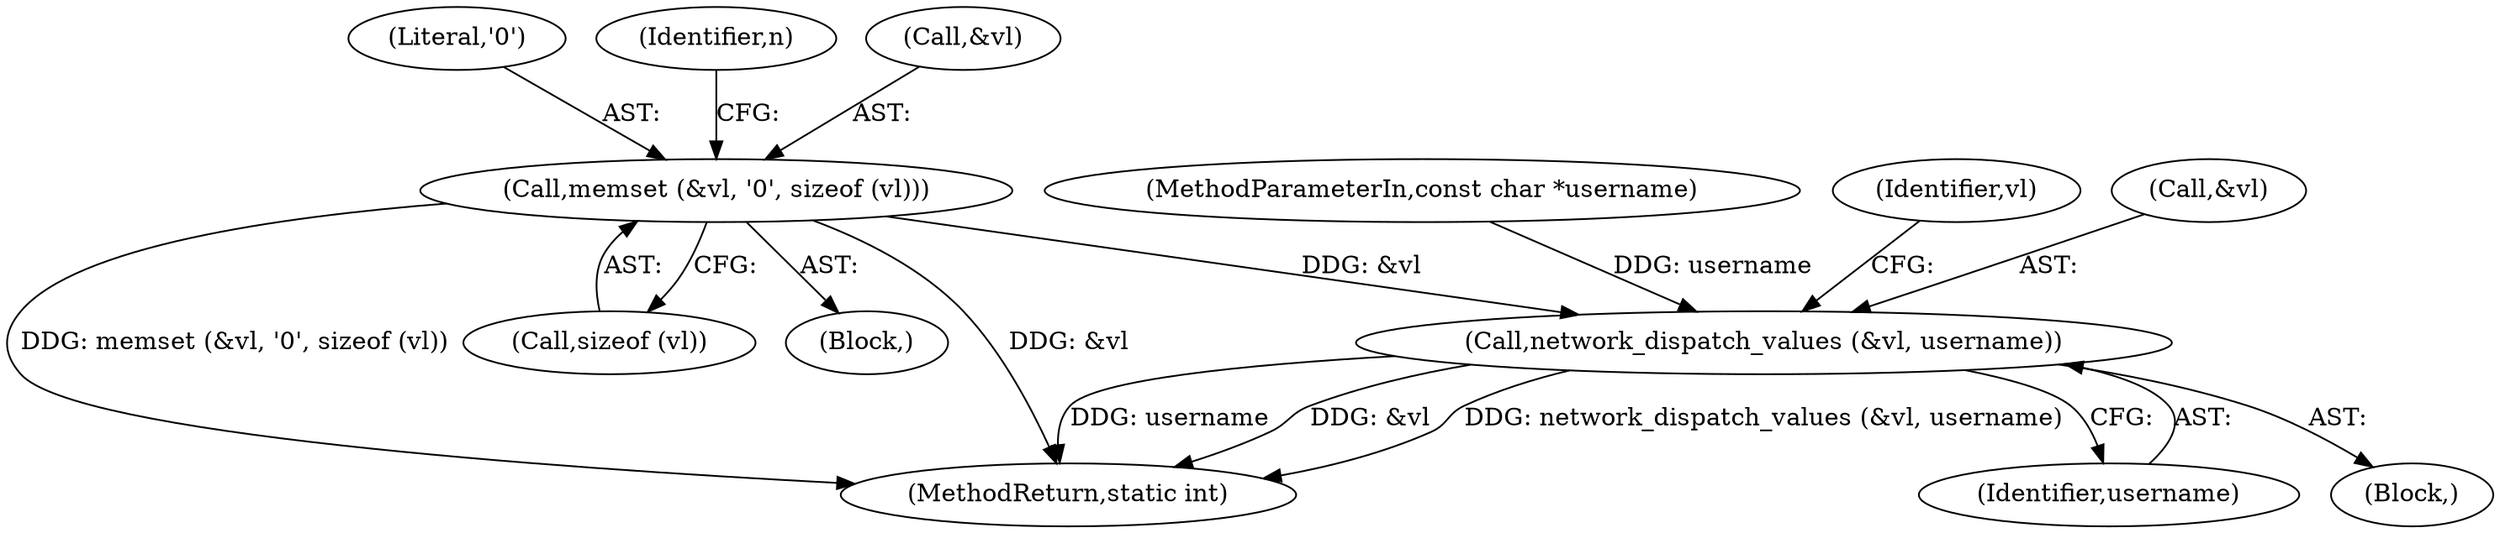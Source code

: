 digraph "0_collectd_b589096f907052b3a4da2b9ccc9b0e2e888dfc18@API" {
"1000134" [label="(Call,memset (&vl, '\0', sizeof (vl)))"];
"1000366" [label="(Call,network_dispatch_values (&vl, username))"];
"1000369" [label="(Identifier,username)"];
"1000367" [label="(Call,&vl)"];
"1000110" [label="(MethodParameterIn,const char *username)"];
"1000138" [label="(Call,sizeof (vl))"];
"1000817" [label="(MethodReturn,static int)"];
"1000372" [label="(Identifier,vl)"];
"1000366" [label="(Call,network_dispatch_values (&vl, username))"];
"1000134" [label="(Call,memset (&vl, '\0', sizeof (vl)))"];
"1000111" [label="(Block,)"];
"1000137" [label="(Literal,'\0')"];
"1000142" [label="(Identifier,n)"];
"1000135" [label="(Call,&vl)"];
"1000345" [label="(Block,)"];
"1000134" -> "1000111"  [label="AST: "];
"1000134" -> "1000138"  [label="CFG: "];
"1000135" -> "1000134"  [label="AST: "];
"1000137" -> "1000134"  [label="AST: "];
"1000138" -> "1000134"  [label="AST: "];
"1000142" -> "1000134"  [label="CFG: "];
"1000134" -> "1000817"  [label="DDG: memset (&vl, '\0', sizeof (vl))"];
"1000134" -> "1000817"  [label="DDG: &vl"];
"1000134" -> "1000366"  [label="DDG: &vl"];
"1000366" -> "1000345"  [label="AST: "];
"1000366" -> "1000369"  [label="CFG: "];
"1000367" -> "1000366"  [label="AST: "];
"1000369" -> "1000366"  [label="AST: "];
"1000372" -> "1000366"  [label="CFG: "];
"1000366" -> "1000817"  [label="DDG: username"];
"1000366" -> "1000817"  [label="DDG: &vl"];
"1000366" -> "1000817"  [label="DDG: network_dispatch_values (&vl, username)"];
"1000110" -> "1000366"  [label="DDG: username"];
}
